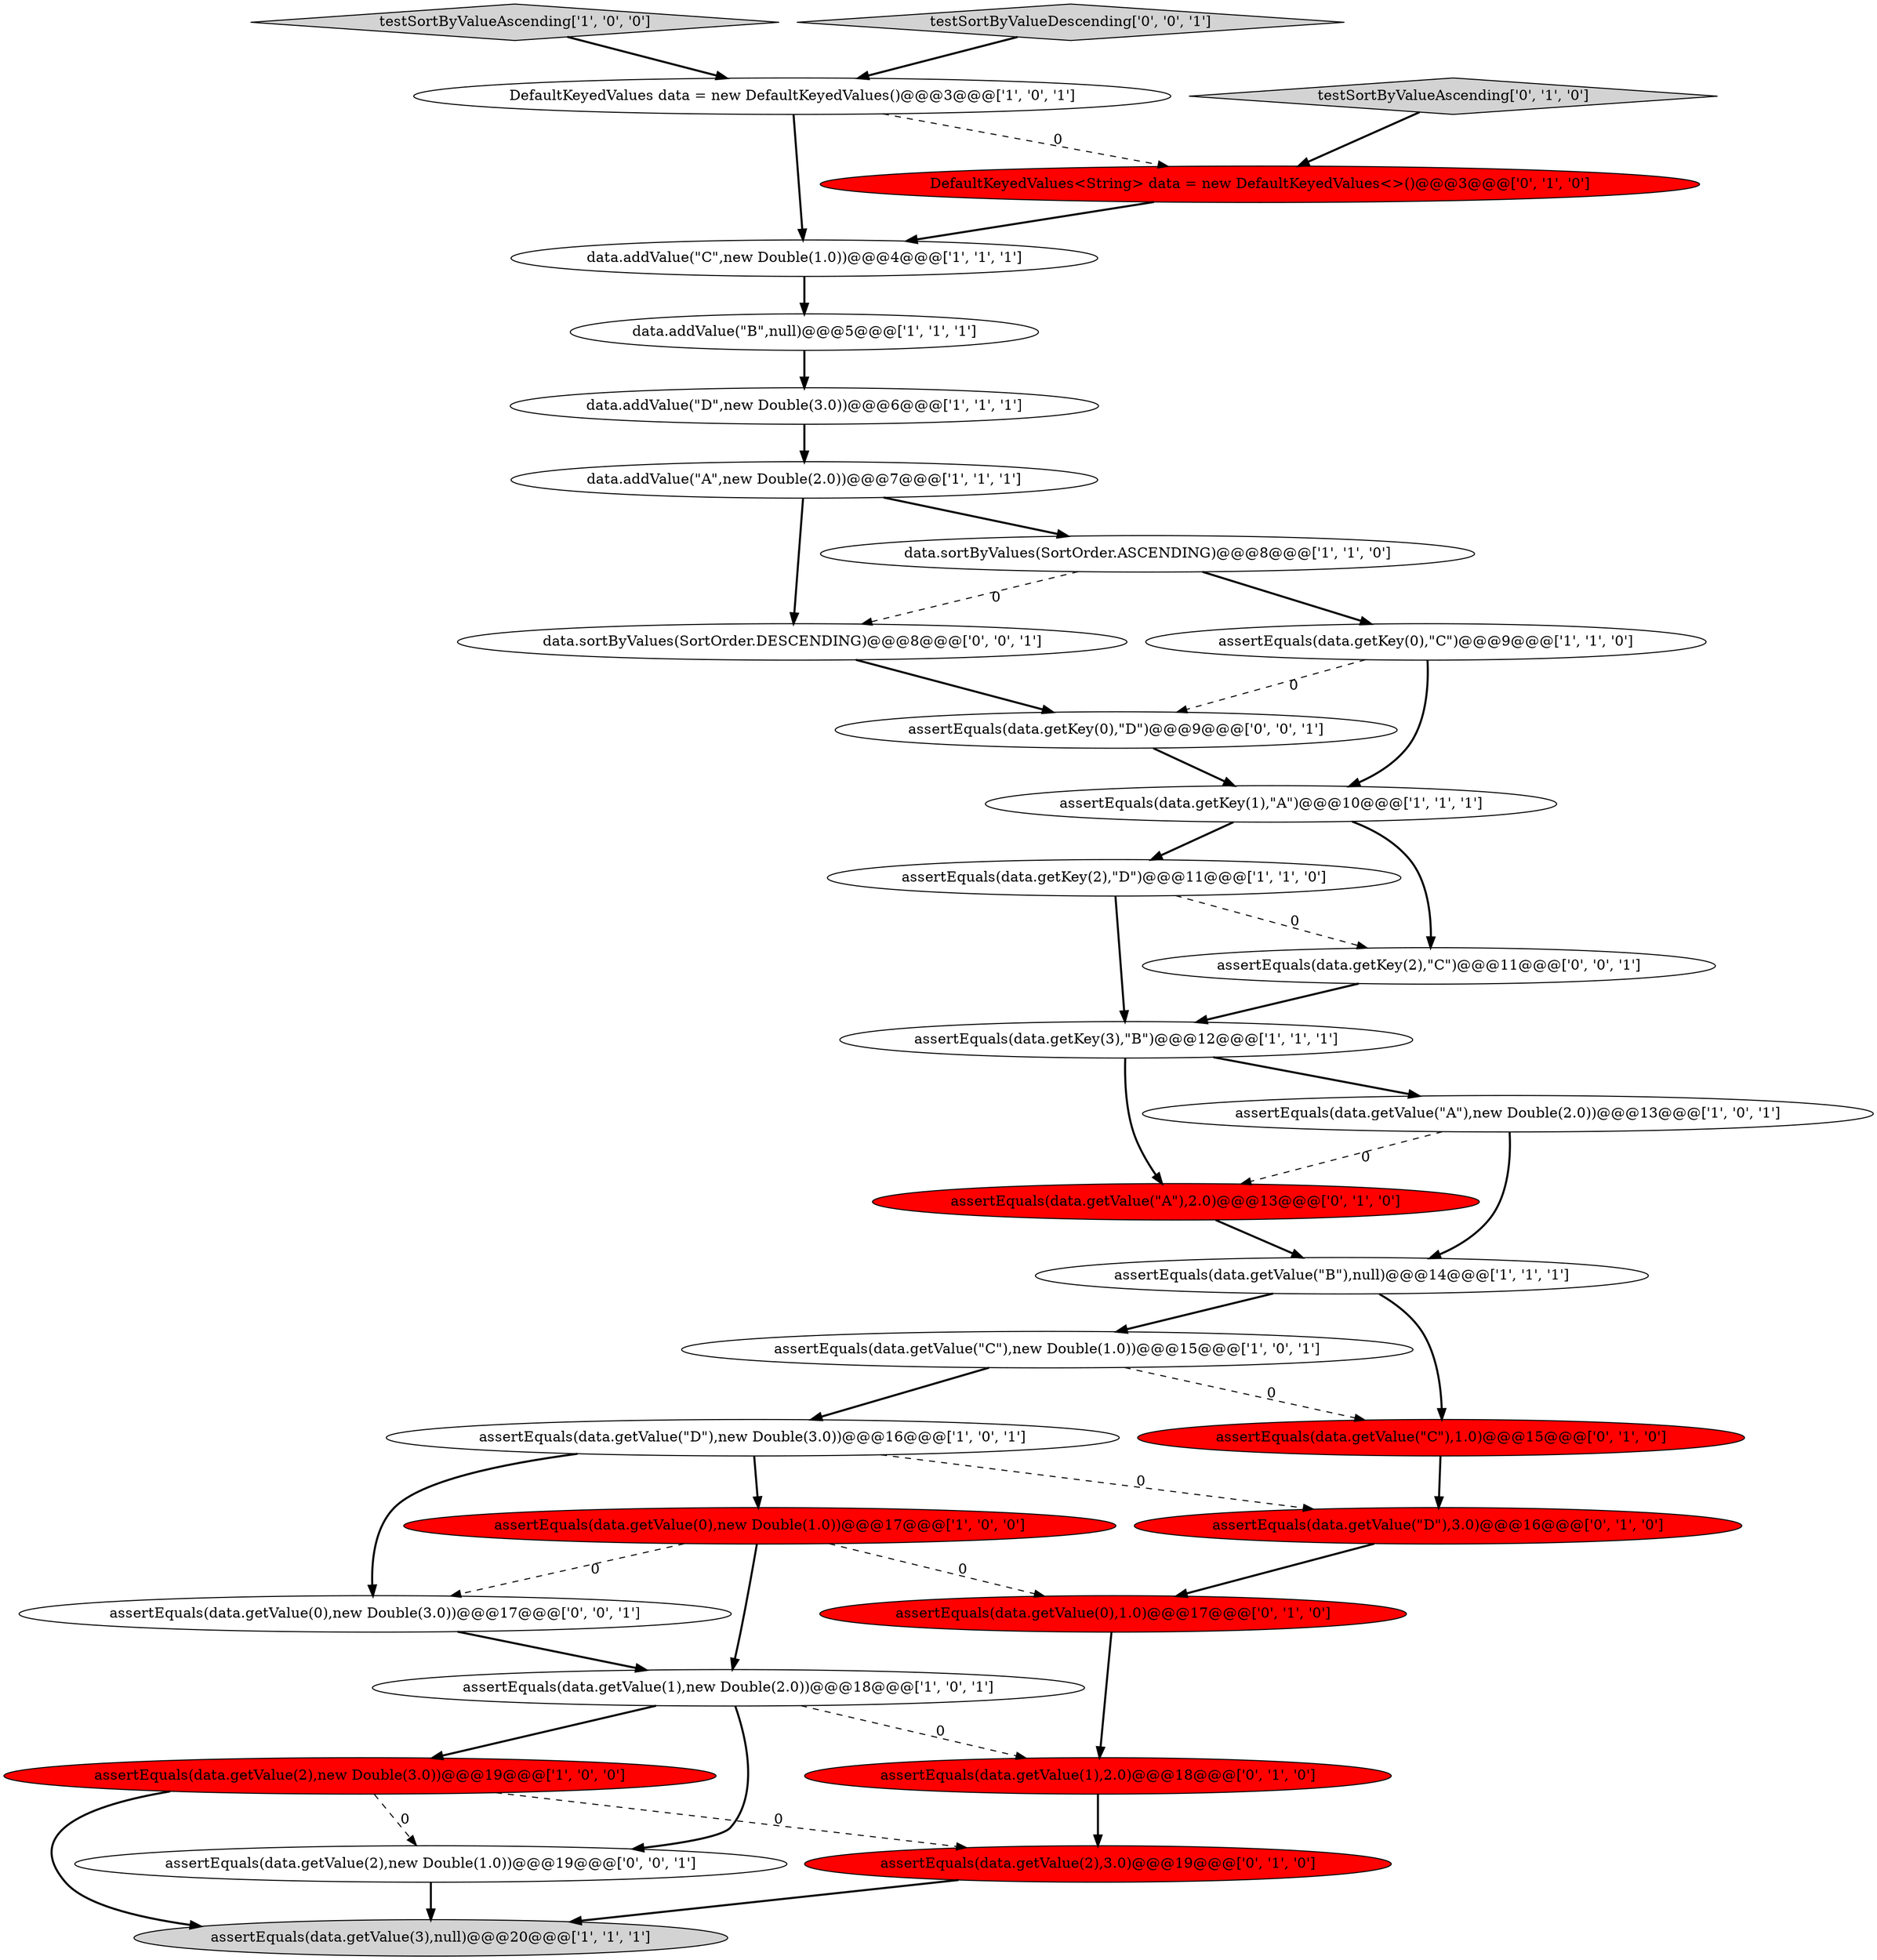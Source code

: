 digraph {
3 [style = filled, label = "data.addValue(\"A\",new Double(2.0))@@@7@@@['1', '1', '1']", fillcolor = white, shape = ellipse image = "AAA0AAABBB1BBB"];
24 [style = filled, label = "assertEquals(data.getValue(\"A\"),2.0)@@@13@@@['0', '1', '0']", fillcolor = red, shape = ellipse image = "AAA1AAABBB2BBB"];
9 [style = filled, label = "assertEquals(data.getValue(\"D\"),new Double(3.0))@@@16@@@['1', '0', '1']", fillcolor = white, shape = ellipse image = "AAA0AAABBB1BBB"];
12 [style = filled, label = "assertEquals(data.getKey(1),\"A\")@@@10@@@['1', '1', '1']", fillcolor = white, shape = ellipse image = "AAA0AAABBB1BBB"];
16 [style = filled, label = "testSortByValueAscending['1', '0', '0']", fillcolor = lightgray, shape = diamond image = "AAA0AAABBB1BBB"];
1 [style = filled, label = "assertEquals(data.getValue(\"B\"),null)@@@14@@@['1', '1', '1']", fillcolor = white, shape = ellipse image = "AAA0AAABBB1BBB"];
10 [style = filled, label = "assertEquals(data.getKey(3),\"B\")@@@12@@@['1', '1', '1']", fillcolor = white, shape = ellipse image = "AAA0AAABBB1BBB"];
30 [style = filled, label = "assertEquals(data.getKey(0),\"D\")@@@9@@@['0', '0', '1']", fillcolor = white, shape = ellipse image = "AAA0AAABBB3BBB"];
8 [style = filled, label = "assertEquals(data.getKey(2),\"D\")@@@11@@@['1', '1', '0']", fillcolor = white, shape = ellipse image = "AAA0AAABBB1BBB"];
2 [style = filled, label = "assertEquals(data.getValue(0),new Double(1.0))@@@17@@@['1', '0', '0']", fillcolor = red, shape = ellipse image = "AAA1AAABBB1BBB"];
7 [style = filled, label = "data.addValue(\"C\",new Double(1.0))@@@4@@@['1', '1', '1']", fillcolor = white, shape = ellipse image = "AAA0AAABBB1BBB"];
25 [style = filled, label = "assertEquals(data.getValue(\"C\"),1.0)@@@15@@@['0', '1', '0']", fillcolor = red, shape = ellipse image = "AAA1AAABBB2BBB"];
4 [style = filled, label = "data.addValue(\"D\",new Double(3.0))@@@6@@@['1', '1', '1']", fillcolor = white, shape = ellipse image = "AAA0AAABBB1BBB"];
32 [style = filled, label = "data.sortByValues(SortOrder.DESCENDING)@@@8@@@['0', '0', '1']", fillcolor = white, shape = ellipse image = "AAA0AAABBB3BBB"];
11 [style = filled, label = "assertEquals(data.getValue(3),null)@@@20@@@['1', '1', '1']", fillcolor = lightgray, shape = ellipse image = "AAA0AAABBB1BBB"];
31 [style = filled, label = "assertEquals(data.getValue(0),new Double(3.0))@@@17@@@['0', '0', '1']", fillcolor = white, shape = ellipse image = "AAA0AAABBB3BBB"];
0 [style = filled, label = "assertEquals(data.getKey(0),\"C\")@@@9@@@['1', '1', '0']", fillcolor = white, shape = ellipse image = "AAA0AAABBB1BBB"];
5 [style = filled, label = "data.addValue(\"B\",null)@@@5@@@['1', '1', '1']", fillcolor = white, shape = ellipse image = "AAA0AAABBB1BBB"];
17 [style = filled, label = "DefaultKeyedValues data = new DefaultKeyedValues()@@@3@@@['1', '0', '1']", fillcolor = white, shape = ellipse image = "AAA0AAABBB1BBB"];
22 [style = filled, label = "assertEquals(data.getValue(1),2.0)@@@18@@@['0', '1', '0']", fillcolor = red, shape = ellipse image = "AAA1AAABBB2BBB"];
14 [style = filled, label = "assertEquals(data.getValue(1),new Double(2.0))@@@18@@@['1', '0', '1']", fillcolor = white, shape = ellipse image = "AAA0AAABBB1BBB"];
29 [style = filled, label = "assertEquals(data.getValue(2),new Double(1.0))@@@19@@@['0', '0', '1']", fillcolor = white, shape = ellipse image = "AAA0AAABBB3BBB"];
6 [style = filled, label = "assertEquals(data.getValue(2),new Double(3.0))@@@19@@@['1', '0', '0']", fillcolor = red, shape = ellipse image = "AAA1AAABBB1BBB"];
26 [style = filled, label = "DefaultKeyedValues<String> data = new DefaultKeyedValues<>()@@@3@@@['0', '1', '0']", fillcolor = red, shape = ellipse image = "AAA1AAABBB2BBB"];
13 [style = filled, label = "assertEquals(data.getValue(\"A\"),new Double(2.0))@@@13@@@['1', '0', '1']", fillcolor = white, shape = ellipse image = "AAA0AAABBB1BBB"];
23 [style = filled, label = "assertEquals(data.getValue(2),3.0)@@@19@@@['0', '1', '0']", fillcolor = red, shape = ellipse image = "AAA1AAABBB2BBB"];
20 [style = filled, label = "assertEquals(data.getValue(\"D\"),3.0)@@@16@@@['0', '1', '0']", fillcolor = red, shape = ellipse image = "AAA1AAABBB2BBB"];
27 [style = filled, label = "assertEquals(data.getKey(2),\"C\")@@@11@@@['0', '0', '1']", fillcolor = white, shape = ellipse image = "AAA0AAABBB3BBB"];
28 [style = filled, label = "testSortByValueDescending['0', '0', '1']", fillcolor = lightgray, shape = diamond image = "AAA0AAABBB3BBB"];
15 [style = filled, label = "assertEquals(data.getValue(\"C\"),new Double(1.0))@@@15@@@['1', '0', '1']", fillcolor = white, shape = ellipse image = "AAA0AAABBB1BBB"];
19 [style = filled, label = "testSortByValueAscending['0', '1', '0']", fillcolor = lightgray, shape = diamond image = "AAA0AAABBB2BBB"];
21 [style = filled, label = "assertEquals(data.getValue(0),1.0)@@@17@@@['0', '1', '0']", fillcolor = red, shape = ellipse image = "AAA1AAABBB2BBB"];
18 [style = filled, label = "data.sortByValues(SortOrder.ASCENDING)@@@8@@@['1', '1', '0']", fillcolor = white, shape = ellipse image = "AAA0AAABBB1BBB"];
31->14 [style = bold, label=""];
9->20 [style = dashed, label="0"];
4->3 [style = bold, label=""];
8->10 [style = bold, label=""];
26->7 [style = bold, label=""];
9->2 [style = bold, label=""];
10->24 [style = bold, label=""];
9->31 [style = bold, label=""];
1->15 [style = bold, label=""];
0->12 [style = bold, label=""];
14->22 [style = dashed, label="0"];
16->17 [style = bold, label=""];
32->30 [style = bold, label=""];
22->23 [style = bold, label=""];
13->1 [style = bold, label=""];
2->31 [style = dashed, label="0"];
3->18 [style = bold, label=""];
20->21 [style = bold, label=""];
17->7 [style = bold, label=""];
25->20 [style = bold, label=""];
7->5 [style = bold, label=""];
30->12 [style = bold, label=""];
13->24 [style = dashed, label="0"];
15->25 [style = dashed, label="0"];
29->11 [style = bold, label=""];
6->29 [style = dashed, label="0"];
10->13 [style = bold, label=""];
2->21 [style = dashed, label="0"];
21->22 [style = bold, label=""];
15->9 [style = bold, label=""];
12->8 [style = bold, label=""];
19->26 [style = bold, label=""];
6->11 [style = bold, label=""];
27->10 [style = bold, label=""];
2->14 [style = bold, label=""];
5->4 [style = bold, label=""];
0->30 [style = dashed, label="0"];
14->29 [style = bold, label=""];
28->17 [style = bold, label=""];
8->27 [style = dashed, label="0"];
17->26 [style = dashed, label="0"];
24->1 [style = bold, label=""];
23->11 [style = bold, label=""];
3->32 [style = bold, label=""];
1->25 [style = bold, label=""];
12->27 [style = bold, label=""];
18->0 [style = bold, label=""];
14->6 [style = bold, label=""];
6->23 [style = dashed, label="0"];
18->32 [style = dashed, label="0"];
}
